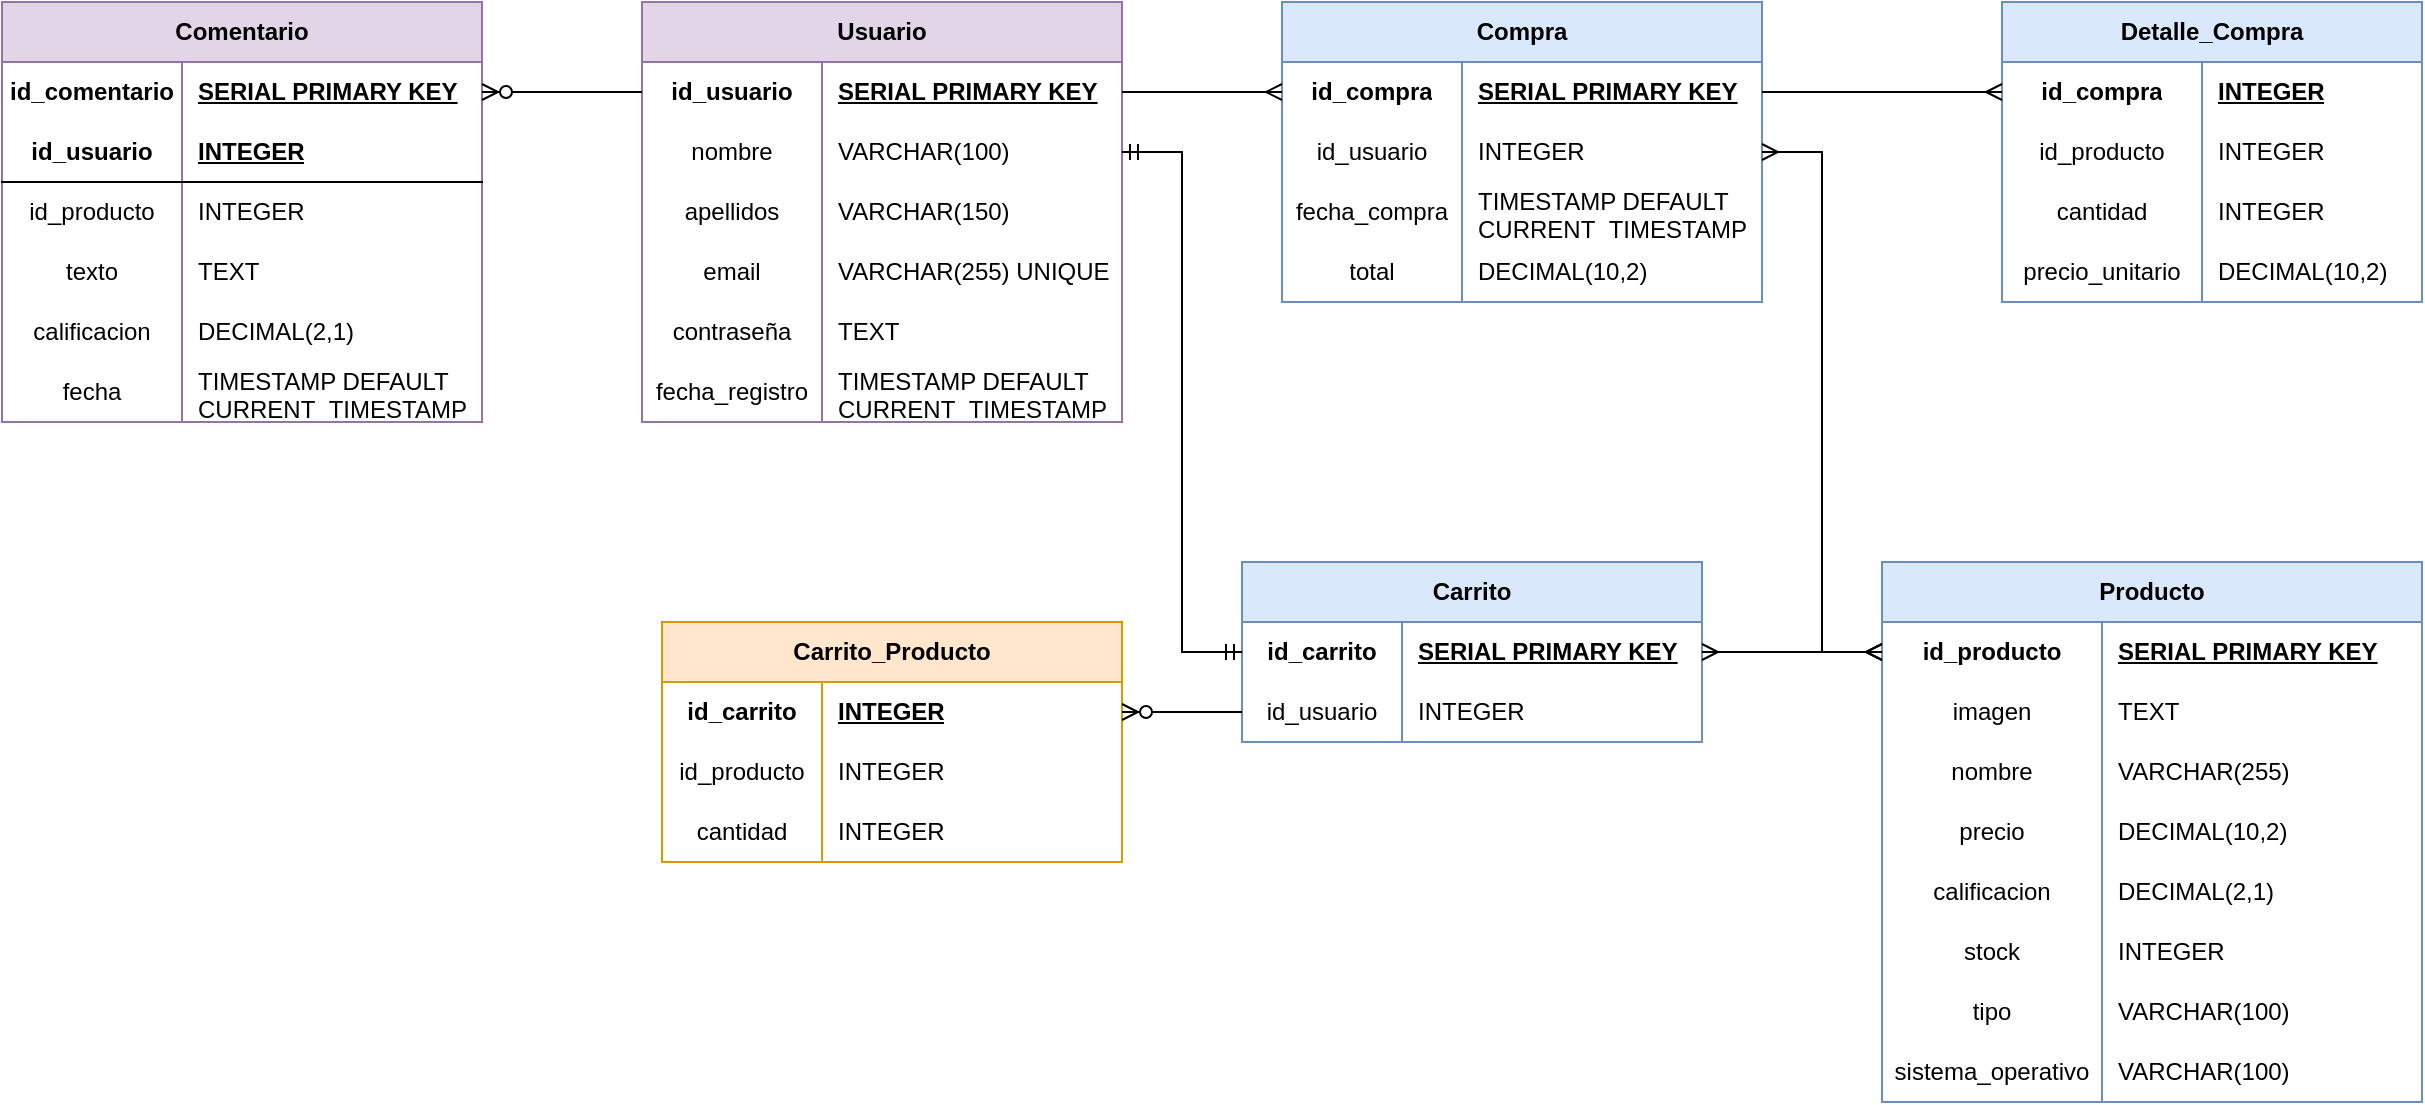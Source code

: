 <mxfile version="26.0.4">
  <diagram name="Page-1" id="rii0Vxc9Ad20BgZEsR-C">
    <mxGraphModel dx="1292" dy="-114" grid="1" gridSize="10" guides="1" tooltips="1" connect="1" arrows="1" fold="1" page="1" pageScale="1" pageWidth="850" pageHeight="1100" math="0" shadow="0">
      <root>
        <mxCell id="0" />
        <mxCell id="1" parent="0" />
        <mxCell id="2xWPoOIvvuBJJP3Ey1CL-105" value="Producto" style="shape=table;startSize=30;container=1;collapsible=1;childLayout=tableLayout;fixedRows=1;rowLines=0;fontStyle=1;align=center;resizeLast=1;html=1;whiteSpace=wrap;fillColor=#dae8fc;strokeColor=#6c8ebf;" vertex="1" parent="1">
          <mxGeometry x="1080" y="1690" width="270" height="270" as="geometry" />
        </mxCell>
        <mxCell id="2xWPoOIvvuBJJP3Ey1CL-106" value="" style="shape=tableRow;horizontal=0;startSize=0;swimlaneHead=0;swimlaneBody=0;fillColor=none;collapsible=0;dropTarget=0;points=[[0,0.5],[1,0.5]];portConstraint=eastwest;top=0;left=0;right=0;bottom=0;html=1;" vertex="1" parent="2xWPoOIvvuBJJP3Ey1CL-105">
          <mxGeometry y="30" width="270" height="30" as="geometry" />
        </mxCell>
        <mxCell id="2xWPoOIvvuBJJP3Ey1CL-107" value="id_producto" style="shape=partialRectangle;connectable=0;fillColor=none;top=0;left=0;bottom=0;right=0;fontStyle=1;overflow=hidden;html=1;whiteSpace=wrap;" vertex="1" parent="2xWPoOIvvuBJJP3Ey1CL-106">
          <mxGeometry width="110" height="30" as="geometry">
            <mxRectangle width="110" height="30" as="alternateBounds" />
          </mxGeometry>
        </mxCell>
        <mxCell id="2xWPoOIvvuBJJP3Ey1CL-108" value="SERIAL PRIMARY KEY" style="shape=partialRectangle;connectable=0;fillColor=none;top=0;left=0;bottom=0;right=0;align=left;spacingLeft=6;fontStyle=5;overflow=hidden;html=1;whiteSpace=wrap;" vertex="1" parent="2xWPoOIvvuBJJP3Ey1CL-106">
          <mxGeometry x="110" width="160" height="30" as="geometry">
            <mxRectangle width="160" height="30" as="alternateBounds" />
          </mxGeometry>
        </mxCell>
        <mxCell id="2xWPoOIvvuBJJP3Ey1CL-112" value="" style="shape=tableRow;horizontal=0;startSize=0;swimlaneHead=0;swimlaneBody=0;fillColor=none;collapsible=0;dropTarget=0;points=[[0,0.5],[1,0.5]];portConstraint=eastwest;top=0;left=0;right=0;bottom=0;html=1;" vertex="1" parent="2xWPoOIvvuBJJP3Ey1CL-105">
          <mxGeometry y="60" width="270" height="30" as="geometry" />
        </mxCell>
        <mxCell id="2xWPoOIvvuBJJP3Ey1CL-113" value="imagen" style="shape=partialRectangle;connectable=0;fillColor=none;top=0;left=0;bottom=0;right=0;editable=1;overflow=hidden;html=1;whiteSpace=wrap;" vertex="1" parent="2xWPoOIvvuBJJP3Ey1CL-112">
          <mxGeometry width="110" height="30" as="geometry">
            <mxRectangle width="110" height="30" as="alternateBounds" />
          </mxGeometry>
        </mxCell>
        <mxCell id="2xWPoOIvvuBJJP3Ey1CL-114" value="TEXT" style="shape=partialRectangle;connectable=0;fillColor=none;top=0;left=0;bottom=0;right=0;align=left;spacingLeft=6;overflow=hidden;html=1;whiteSpace=wrap;" vertex="1" parent="2xWPoOIvvuBJJP3Ey1CL-112">
          <mxGeometry x="110" width="160" height="30" as="geometry">
            <mxRectangle width="160" height="30" as="alternateBounds" />
          </mxGeometry>
        </mxCell>
        <mxCell id="2xWPoOIvvuBJJP3Ey1CL-115" value="" style="shape=tableRow;horizontal=0;startSize=0;swimlaneHead=0;swimlaneBody=0;fillColor=none;collapsible=0;dropTarget=0;points=[[0,0.5],[1,0.5]];portConstraint=eastwest;top=0;left=0;right=0;bottom=0;html=1;" vertex="1" parent="2xWPoOIvvuBJJP3Ey1CL-105">
          <mxGeometry y="90" width="270" height="30" as="geometry" />
        </mxCell>
        <mxCell id="2xWPoOIvvuBJJP3Ey1CL-116" value="nombre" style="shape=partialRectangle;connectable=0;fillColor=none;top=0;left=0;bottom=0;right=0;editable=1;overflow=hidden;html=1;whiteSpace=wrap;" vertex="1" parent="2xWPoOIvvuBJJP3Ey1CL-115">
          <mxGeometry width="110" height="30" as="geometry">
            <mxRectangle width="110" height="30" as="alternateBounds" />
          </mxGeometry>
        </mxCell>
        <mxCell id="2xWPoOIvvuBJJP3Ey1CL-117" value="VARCHAR(255)" style="shape=partialRectangle;connectable=0;fillColor=none;top=0;left=0;bottom=0;right=0;align=left;spacingLeft=6;overflow=hidden;html=1;whiteSpace=wrap;" vertex="1" parent="2xWPoOIvvuBJJP3Ey1CL-115">
          <mxGeometry x="110" width="160" height="30" as="geometry">
            <mxRectangle width="160" height="30" as="alternateBounds" />
          </mxGeometry>
        </mxCell>
        <mxCell id="2xWPoOIvvuBJJP3Ey1CL-118" style="shape=tableRow;horizontal=0;startSize=0;swimlaneHead=0;swimlaneBody=0;fillColor=none;collapsible=0;dropTarget=0;points=[[0,0.5],[1,0.5]];portConstraint=eastwest;top=0;left=0;right=0;bottom=0;html=1;" vertex="1" parent="2xWPoOIvvuBJJP3Ey1CL-105">
          <mxGeometry y="120" width="270" height="30" as="geometry" />
        </mxCell>
        <mxCell id="2xWPoOIvvuBJJP3Ey1CL-119" value="precio" style="shape=partialRectangle;connectable=0;fillColor=none;top=0;left=0;bottom=0;right=0;editable=1;overflow=hidden;html=1;whiteSpace=wrap;" vertex="1" parent="2xWPoOIvvuBJJP3Ey1CL-118">
          <mxGeometry width="110" height="30" as="geometry">
            <mxRectangle width="110" height="30" as="alternateBounds" />
          </mxGeometry>
        </mxCell>
        <mxCell id="2xWPoOIvvuBJJP3Ey1CL-120" value="DECIMAL(10,2)" style="shape=partialRectangle;connectable=0;fillColor=none;top=0;left=0;bottom=0;right=0;align=left;spacingLeft=6;overflow=hidden;html=1;whiteSpace=wrap;" vertex="1" parent="2xWPoOIvvuBJJP3Ey1CL-118">
          <mxGeometry x="110" width="160" height="30" as="geometry">
            <mxRectangle width="160" height="30" as="alternateBounds" />
          </mxGeometry>
        </mxCell>
        <mxCell id="2xWPoOIvvuBJJP3Ey1CL-121" style="shape=tableRow;horizontal=0;startSize=0;swimlaneHead=0;swimlaneBody=0;fillColor=none;collapsible=0;dropTarget=0;points=[[0,0.5],[1,0.5]];portConstraint=eastwest;top=0;left=0;right=0;bottom=0;html=1;" vertex="1" parent="2xWPoOIvvuBJJP3Ey1CL-105">
          <mxGeometry y="150" width="270" height="30" as="geometry" />
        </mxCell>
        <mxCell id="2xWPoOIvvuBJJP3Ey1CL-122" value="calificacion" style="shape=partialRectangle;connectable=0;fillColor=none;top=0;left=0;bottom=0;right=0;editable=1;overflow=hidden;html=1;whiteSpace=wrap;" vertex="1" parent="2xWPoOIvvuBJJP3Ey1CL-121">
          <mxGeometry width="110" height="30" as="geometry">
            <mxRectangle width="110" height="30" as="alternateBounds" />
          </mxGeometry>
        </mxCell>
        <mxCell id="2xWPoOIvvuBJJP3Ey1CL-123" value="DECIMAL(2,1)" style="shape=partialRectangle;connectable=0;fillColor=none;top=0;left=0;bottom=0;right=0;align=left;spacingLeft=6;overflow=hidden;html=1;whiteSpace=wrap;" vertex="1" parent="2xWPoOIvvuBJJP3Ey1CL-121">
          <mxGeometry x="110" width="160" height="30" as="geometry">
            <mxRectangle width="160" height="30" as="alternateBounds" />
          </mxGeometry>
        </mxCell>
        <mxCell id="2xWPoOIvvuBJJP3Ey1CL-124" style="shape=tableRow;horizontal=0;startSize=0;swimlaneHead=0;swimlaneBody=0;fillColor=none;collapsible=0;dropTarget=0;points=[[0,0.5],[1,0.5]];portConstraint=eastwest;top=0;left=0;right=0;bottom=0;html=1;" vertex="1" parent="2xWPoOIvvuBJJP3Ey1CL-105">
          <mxGeometry y="180" width="270" height="30" as="geometry" />
        </mxCell>
        <mxCell id="2xWPoOIvvuBJJP3Ey1CL-125" value="stock" style="shape=partialRectangle;connectable=0;fillColor=none;top=0;left=0;bottom=0;right=0;editable=1;overflow=hidden;html=1;whiteSpace=wrap;" vertex="1" parent="2xWPoOIvvuBJJP3Ey1CL-124">
          <mxGeometry width="110" height="30" as="geometry">
            <mxRectangle width="110" height="30" as="alternateBounds" />
          </mxGeometry>
        </mxCell>
        <mxCell id="2xWPoOIvvuBJJP3Ey1CL-126" value="INTEGER" style="shape=partialRectangle;connectable=0;fillColor=none;top=0;left=0;bottom=0;right=0;align=left;spacingLeft=6;overflow=hidden;html=1;whiteSpace=wrap;" vertex="1" parent="2xWPoOIvvuBJJP3Ey1CL-124">
          <mxGeometry x="110" width="160" height="30" as="geometry">
            <mxRectangle width="160" height="30" as="alternateBounds" />
          </mxGeometry>
        </mxCell>
        <mxCell id="2xWPoOIvvuBJJP3Ey1CL-127" style="shape=tableRow;horizontal=0;startSize=0;swimlaneHead=0;swimlaneBody=0;fillColor=none;collapsible=0;dropTarget=0;points=[[0,0.5],[1,0.5]];portConstraint=eastwest;top=0;left=0;right=0;bottom=0;html=1;" vertex="1" parent="2xWPoOIvvuBJJP3Ey1CL-105">
          <mxGeometry y="210" width="270" height="30" as="geometry" />
        </mxCell>
        <mxCell id="2xWPoOIvvuBJJP3Ey1CL-128" value="tipo" style="shape=partialRectangle;connectable=0;fillColor=none;top=0;left=0;bottom=0;right=0;editable=1;overflow=hidden;html=1;whiteSpace=wrap;" vertex="1" parent="2xWPoOIvvuBJJP3Ey1CL-127">
          <mxGeometry width="110" height="30" as="geometry">
            <mxRectangle width="110" height="30" as="alternateBounds" />
          </mxGeometry>
        </mxCell>
        <mxCell id="2xWPoOIvvuBJJP3Ey1CL-129" value="VARCHAR(100)" style="shape=partialRectangle;connectable=0;fillColor=none;top=0;left=0;bottom=0;right=0;align=left;spacingLeft=6;overflow=hidden;html=1;whiteSpace=wrap;" vertex="1" parent="2xWPoOIvvuBJJP3Ey1CL-127">
          <mxGeometry x="110" width="160" height="30" as="geometry">
            <mxRectangle width="160" height="30" as="alternateBounds" />
          </mxGeometry>
        </mxCell>
        <mxCell id="2xWPoOIvvuBJJP3Ey1CL-130" style="shape=tableRow;horizontal=0;startSize=0;swimlaneHead=0;swimlaneBody=0;fillColor=none;collapsible=0;dropTarget=0;points=[[0,0.5],[1,0.5]];portConstraint=eastwest;top=0;left=0;right=0;bottom=0;html=1;" vertex="1" parent="2xWPoOIvvuBJJP3Ey1CL-105">
          <mxGeometry y="240" width="270" height="30" as="geometry" />
        </mxCell>
        <mxCell id="2xWPoOIvvuBJJP3Ey1CL-131" value="sistema_operativo" style="shape=partialRectangle;connectable=0;fillColor=none;top=0;left=0;bottom=0;right=0;editable=1;overflow=hidden;html=1;whiteSpace=wrap;" vertex="1" parent="2xWPoOIvvuBJJP3Ey1CL-130">
          <mxGeometry width="110" height="30" as="geometry">
            <mxRectangle width="110" height="30" as="alternateBounds" />
          </mxGeometry>
        </mxCell>
        <mxCell id="2xWPoOIvvuBJJP3Ey1CL-132" value="VARCHAR(100)" style="shape=partialRectangle;connectable=0;fillColor=none;top=0;left=0;bottom=0;right=0;align=left;spacingLeft=6;overflow=hidden;html=1;whiteSpace=wrap;" vertex="1" parent="2xWPoOIvvuBJJP3Ey1CL-130">
          <mxGeometry x="110" width="160" height="30" as="geometry">
            <mxRectangle width="160" height="30" as="alternateBounds" />
          </mxGeometry>
        </mxCell>
        <mxCell id="2xWPoOIvvuBJJP3Ey1CL-133" value="Usuario" style="shape=table;startSize=30;container=1;collapsible=1;childLayout=tableLayout;fixedRows=1;rowLines=0;fontStyle=1;align=center;resizeLast=1;html=1;whiteSpace=wrap;fillColor=#e1d5e7;strokeColor=#9673a6;" vertex="1" parent="1">
          <mxGeometry x="460" y="1410" width="240" height="210" as="geometry" />
        </mxCell>
        <mxCell id="2xWPoOIvvuBJJP3Ey1CL-134" value="" style="shape=tableRow;horizontal=0;startSize=0;swimlaneHead=0;swimlaneBody=0;fillColor=none;collapsible=0;dropTarget=0;points=[[0,0.5],[1,0.5]];portConstraint=eastwest;top=0;left=0;right=0;bottom=0;html=1;" vertex="1" parent="2xWPoOIvvuBJJP3Ey1CL-133">
          <mxGeometry y="30" width="240" height="30" as="geometry" />
        </mxCell>
        <mxCell id="2xWPoOIvvuBJJP3Ey1CL-135" value="id_usuario" style="shape=partialRectangle;connectable=0;fillColor=none;top=0;left=0;bottom=0;right=0;fontStyle=1;overflow=hidden;html=1;whiteSpace=wrap;" vertex="1" parent="2xWPoOIvvuBJJP3Ey1CL-134">
          <mxGeometry width="90" height="30" as="geometry">
            <mxRectangle width="90" height="30" as="alternateBounds" />
          </mxGeometry>
        </mxCell>
        <mxCell id="2xWPoOIvvuBJJP3Ey1CL-136" value="SERIAL PRIMARY KEY" style="shape=partialRectangle;connectable=0;fillColor=none;top=0;left=0;bottom=0;right=0;align=left;spacingLeft=6;fontStyle=5;overflow=hidden;html=1;whiteSpace=wrap;" vertex="1" parent="2xWPoOIvvuBJJP3Ey1CL-134">
          <mxGeometry x="90" width="150" height="30" as="geometry">
            <mxRectangle width="150" height="30" as="alternateBounds" />
          </mxGeometry>
        </mxCell>
        <mxCell id="2xWPoOIvvuBJJP3Ey1CL-140" value="" style="shape=tableRow;horizontal=0;startSize=0;swimlaneHead=0;swimlaneBody=0;fillColor=none;collapsible=0;dropTarget=0;points=[[0,0.5],[1,0.5]];portConstraint=eastwest;top=0;left=0;right=0;bottom=0;html=1;" vertex="1" parent="2xWPoOIvvuBJJP3Ey1CL-133">
          <mxGeometry y="60" width="240" height="30" as="geometry" />
        </mxCell>
        <mxCell id="2xWPoOIvvuBJJP3Ey1CL-141" value="nombre" style="shape=partialRectangle;connectable=0;fillColor=none;top=0;left=0;bottom=0;right=0;editable=1;overflow=hidden;html=1;whiteSpace=wrap;" vertex="1" parent="2xWPoOIvvuBJJP3Ey1CL-140">
          <mxGeometry width="90" height="30" as="geometry">
            <mxRectangle width="90" height="30" as="alternateBounds" />
          </mxGeometry>
        </mxCell>
        <mxCell id="2xWPoOIvvuBJJP3Ey1CL-142" value="VARCHAR(100)" style="shape=partialRectangle;connectable=0;fillColor=none;top=0;left=0;bottom=0;right=0;align=left;spacingLeft=6;overflow=hidden;html=1;whiteSpace=wrap;" vertex="1" parent="2xWPoOIvvuBJJP3Ey1CL-140">
          <mxGeometry x="90" width="150" height="30" as="geometry">
            <mxRectangle width="150" height="30" as="alternateBounds" />
          </mxGeometry>
        </mxCell>
        <mxCell id="2xWPoOIvvuBJJP3Ey1CL-143" value="" style="shape=tableRow;horizontal=0;startSize=0;swimlaneHead=0;swimlaneBody=0;fillColor=none;collapsible=0;dropTarget=0;points=[[0,0.5],[1,0.5]];portConstraint=eastwest;top=0;left=0;right=0;bottom=0;html=1;" vertex="1" parent="2xWPoOIvvuBJJP3Ey1CL-133">
          <mxGeometry y="90" width="240" height="30" as="geometry" />
        </mxCell>
        <mxCell id="2xWPoOIvvuBJJP3Ey1CL-144" value="apellidos" style="shape=partialRectangle;connectable=0;fillColor=none;top=0;left=0;bottom=0;right=0;editable=1;overflow=hidden;html=1;whiteSpace=wrap;" vertex="1" parent="2xWPoOIvvuBJJP3Ey1CL-143">
          <mxGeometry width="90" height="30" as="geometry">
            <mxRectangle width="90" height="30" as="alternateBounds" />
          </mxGeometry>
        </mxCell>
        <mxCell id="2xWPoOIvvuBJJP3Ey1CL-145" value="VARCHAR(150)" style="shape=partialRectangle;connectable=0;fillColor=none;top=0;left=0;bottom=0;right=0;align=left;spacingLeft=6;overflow=hidden;html=1;whiteSpace=wrap;" vertex="1" parent="2xWPoOIvvuBJJP3Ey1CL-143">
          <mxGeometry x="90" width="150" height="30" as="geometry">
            <mxRectangle width="150" height="30" as="alternateBounds" />
          </mxGeometry>
        </mxCell>
        <mxCell id="2xWPoOIvvuBJJP3Ey1CL-146" style="shape=tableRow;horizontal=0;startSize=0;swimlaneHead=0;swimlaneBody=0;fillColor=none;collapsible=0;dropTarget=0;points=[[0,0.5],[1,0.5]];portConstraint=eastwest;top=0;left=0;right=0;bottom=0;html=1;" vertex="1" parent="2xWPoOIvvuBJJP3Ey1CL-133">
          <mxGeometry y="120" width="240" height="30" as="geometry" />
        </mxCell>
        <mxCell id="2xWPoOIvvuBJJP3Ey1CL-147" value="email" style="shape=partialRectangle;connectable=0;fillColor=none;top=0;left=0;bottom=0;right=0;editable=1;overflow=hidden;html=1;whiteSpace=wrap;" vertex="1" parent="2xWPoOIvvuBJJP3Ey1CL-146">
          <mxGeometry width="90" height="30" as="geometry">
            <mxRectangle width="90" height="30" as="alternateBounds" />
          </mxGeometry>
        </mxCell>
        <mxCell id="2xWPoOIvvuBJJP3Ey1CL-148" value="VARCHAR(255) UNIQUE" style="shape=partialRectangle;connectable=0;fillColor=none;top=0;left=0;bottom=0;right=0;align=left;spacingLeft=6;overflow=hidden;html=1;whiteSpace=wrap;" vertex="1" parent="2xWPoOIvvuBJJP3Ey1CL-146">
          <mxGeometry x="90" width="150" height="30" as="geometry">
            <mxRectangle width="150" height="30" as="alternateBounds" />
          </mxGeometry>
        </mxCell>
        <mxCell id="2xWPoOIvvuBJJP3Ey1CL-149" style="shape=tableRow;horizontal=0;startSize=0;swimlaneHead=0;swimlaneBody=0;fillColor=none;collapsible=0;dropTarget=0;points=[[0,0.5],[1,0.5]];portConstraint=eastwest;top=0;left=0;right=0;bottom=0;html=1;" vertex="1" parent="2xWPoOIvvuBJJP3Ey1CL-133">
          <mxGeometry y="150" width="240" height="30" as="geometry" />
        </mxCell>
        <mxCell id="2xWPoOIvvuBJJP3Ey1CL-150" value="contraseña" style="shape=partialRectangle;connectable=0;fillColor=none;top=0;left=0;bottom=0;right=0;editable=1;overflow=hidden;html=1;whiteSpace=wrap;" vertex="1" parent="2xWPoOIvvuBJJP3Ey1CL-149">
          <mxGeometry width="90" height="30" as="geometry">
            <mxRectangle width="90" height="30" as="alternateBounds" />
          </mxGeometry>
        </mxCell>
        <mxCell id="2xWPoOIvvuBJJP3Ey1CL-151" value="TEXT" style="shape=partialRectangle;connectable=0;fillColor=none;top=0;left=0;bottom=0;right=0;align=left;spacingLeft=6;overflow=hidden;html=1;whiteSpace=wrap;" vertex="1" parent="2xWPoOIvvuBJJP3Ey1CL-149">
          <mxGeometry x="90" width="150" height="30" as="geometry">
            <mxRectangle width="150" height="30" as="alternateBounds" />
          </mxGeometry>
        </mxCell>
        <mxCell id="2xWPoOIvvuBJJP3Ey1CL-158" style="shape=tableRow;horizontal=0;startSize=0;swimlaneHead=0;swimlaneBody=0;fillColor=none;collapsible=0;dropTarget=0;points=[[0,0.5],[1,0.5]];portConstraint=eastwest;top=0;left=0;right=0;bottom=0;html=1;" vertex="1" parent="2xWPoOIvvuBJJP3Ey1CL-133">
          <mxGeometry y="180" width="240" height="30" as="geometry" />
        </mxCell>
        <mxCell id="2xWPoOIvvuBJJP3Ey1CL-159" value="fecha_registro" style="shape=partialRectangle;connectable=0;fillColor=none;top=0;left=0;bottom=0;right=0;editable=1;overflow=hidden;html=1;whiteSpace=wrap;" vertex="1" parent="2xWPoOIvvuBJJP3Ey1CL-158">
          <mxGeometry width="90" height="30" as="geometry">
            <mxRectangle width="90" height="30" as="alternateBounds" />
          </mxGeometry>
        </mxCell>
        <mxCell id="2xWPoOIvvuBJJP3Ey1CL-160" value="TIMESTAMP DEFAULT CURRENT_TIMESTAMP" style="shape=partialRectangle;connectable=0;fillColor=none;top=0;left=0;bottom=0;right=0;align=left;spacingLeft=6;overflow=hidden;html=1;whiteSpace=wrap;" vertex="1" parent="2xWPoOIvvuBJJP3Ey1CL-158">
          <mxGeometry x="90" width="150" height="30" as="geometry">
            <mxRectangle width="150" height="30" as="alternateBounds" />
          </mxGeometry>
        </mxCell>
        <mxCell id="2xWPoOIvvuBJJP3Ey1CL-161" value="Compra" style="shape=table;startSize=30;container=1;collapsible=1;childLayout=tableLayout;fixedRows=1;rowLines=0;fontStyle=1;align=center;resizeLast=1;html=1;whiteSpace=wrap;fillColor=#dae8fc;strokeColor=#6c8ebf;" vertex="1" parent="1">
          <mxGeometry x="780" y="1410" width="240" height="150" as="geometry" />
        </mxCell>
        <mxCell id="2xWPoOIvvuBJJP3Ey1CL-162" value="" style="shape=tableRow;horizontal=0;startSize=0;swimlaneHead=0;swimlaneBody=0;fillColor=none;collapsible=0;dropTarget=0;points=[[0,0.5],[1,0.5]];portConstraint=eastwest;top=0;left=0;right=0;bottom=0;html=1;" vertex="1" parent="2xWPoOIvvuBJJP3Ey1CL-161">
          <mxGeometry y="30" width="240" height="30" as="geometry" />
        </mxCell>
        <mxCell id="2xWPoOIvvuBJJP3Ey1CL-163" value="id_compra" style="shape=partialRectangle;connectable=0;fillColor=none;top=0;left=0;bottom=0;right=0;fontStyle=1;overflow=hidden;html=1;whiteSpace=wrap;" vertex="1" parent="2xWPoOIvvuBJJP3Ey1CL-162">
          <mxGeometry width="90" height="30" as="geometry">
            <mxRectangle width="90" height="30" as="alternateBounds" />
          </mxGeometry>
        </mxCell>
        <mxCell id="2xWPoOIvvuBJJP3Ey1CL-164" value="SERIAL PRIMARY KEY" style="shape=partialRectangle;connectable=0;fillColor=none;top=0;left=0;bottom=0;right=0;align=left;spacingLeft=6;fontStyle=5;overflow=hidden;html=1;whiteSpace=wrap;" vertex="1" parent="2xWPoOIvvuBJJP3Ey1CL-162">
          <mxGeometry x="90" width="150" height="30" as="geometry">
            <mxRectangle width="150" height="30" as="alternateBounds" />
          </mxGeometry>
        </mxCell>
        <mxCell id="2xWPoOIvvuBJJP3Ey1CL-168" value="" style="shape=tableRow;horizontal=0;startSize=0;swimlaneHead=0;swimlaneBody=0;fillColor=none;collapsible=0;dropTarget=0;points=[[0,0.5],[1,0.5]];portConstraint=eastwest;top=0;left=0;right=0;bottom=0;html=1;" vertex="1" parent="2xWPoOIvvuBJJP3Ey1CL-161">
          <mxGeometry y="60" width="240" height="30" as="geometry" />
        </mxCell>
        <mxCell id="2xWPoOIvvuBJJP3Ey1CL-169" value="id_usuario" style="shape=partialRectangle;connectable=0;fillColor=none;top=0;left=0;bottom=0;right=0;editable=1;overflow=hidden;html=1;whiteSpace=wrap;" vertex="1" parent="2xWPoOIvvuBJJP3Ey1CL-168">
          <mxGeometry width="90" height="30" as="geometry">
            <mxRectangle width="90" height="30" as="alternateBounds" />
          </mxGeometry>
        </mxCell>
        <mxCell id="2xWPoOIvvuBJJP3Ey1CL-170" value="INTEGER" style="shape=partialRectangle;connectable=0;fillColor=none;top=0;left=0;bottom=0;right=0;align=left;spacingLeft=6;overflow=hidden;html=1;whiteSpace=wrap;" vertex="1" parent="2xWPoOIvvuBJJP3Ey1CL-168">
          <mxGeometry x="90" width="150" height="30" as="geometry">
            <mxRectangle width="150" height="30" as="alternateBounds" />
          </mxGeometry>
        </mxCell>
        <mxCell id="2xWPoOIvvuBJJP3Ey1CL-171" value="" style="shape=tableRow;horizontal=0;startSize=0;swimlaneHead=0;swimlaneBody=0;fillColor=none;collapsible=0;dropTarget=0;points=[[0,0.5],[1,0.5]];portConstraint=eastwest;top=0;left=0;right=0;bottom=0;html=1;" vertex="1" parent="2xWPoOIvvuBJJP3Ey1CL-161">
          <mxGeometry y="90" width="240" height="30" as="geometry" />
        </mxCell>
        <mxCell id="2xWPoOIvvuBJJP3Ey1CL-172" value="fecha_compra" style="shape=partialRectangle;connectable=0;fillColor=none;top=0;left=0;bottom=0;right=0;editable=1;overflow=hidden;html=1;whiteSpace=wrap;" vertex="1" parent="2xWPoOIvvuBJJP3Ey1CL-171">
          <mxGeometry width="90" height="30" as="geometry">
            <mxRectangle width="90" height="30" as="alternateBounds" />
          </mxGeometry>
        </mxCell>
        <mxCell id="2xWPoOIvvuBJJP3Ey1CL-173" value="TIMESTAMP DEFAULT CURRENT_TIMESTAMP" style="shape=partialRectangle;connectable=0;fillColor=none;top=0;left=0;bottom=0;right=0;align=left;spacingLeft=6;overflow=hidden;html=1;whiteSpace=wrap;" vertex="1" parent="2xWPoOIvvuBJJP3Ey1CL-171">
          <mxGeometry x="90" width="150" height="30" as="geometry">
            <mxRectangle width="150" height="30" as="alternateBounds" />
          </mxGeometry>
        </mxCell>
        <mxCell id="2xWPoOIvvuBJJP3Ey1CL-174" style="shape=tableRow;horizontal=0;startSize=0;swimlaneHead=0;swimlaneBody=0;fillColor=none;collapsible=0;dropTarget=0;points=[[0,0.5],[1,0.5]];portConstraint=eastwest;top=0;left=0;right=0;bottom=0;html=1;" vertex="1" parent="2xWPoOIvvuBJJP3Ey1CL-161">
          <mxGeometry y="120" width="240" height="30" as="geometry" />
        </mxCell>
        <mxCell id="2xWPoOIvvuBJJP3Ey1CL-175" value="total" style="shape=partialRectangle;connectable=0;fillColor=none;top=0;left=0;bottom=0;right=0;editable=1;overflow=hidden;html=1;whiteSpace=wrap;" vertex="1" parent="2xWPoOIvvuBJJP3Ey1CL-174">
          <mxGeometry width="90" height="30" as="geometry">
            <mxRectangle width="90" height="30" as="alternateBounds" />
          </mxGeometry>
        </mxCell>
        <mxCell id="2xWPoOIvvuBJJP3Ey1CL-176" value="DECIMAL(10,2)" style="shape=partialRectangle;connectable=0;fillColor=none;top=0;left=0;bottom=0;right=0;align=left;spacingLeft=6;overflow=hidden;html=1;whiteSpace=wrap;" vertex="1" parent="2xWPoOIvvuBJJP3Ey1CL-174">
          <mxGeometry x="90" width="150" height="30" as="geometry">
            <mxRectangle width="150" height="30" as="alternateBounds" />
          </mxGeometry>
        </mxCell>
        <mxCell id="2xWPoOIvvuBJJP3Ey1CL-177" value="Carrito" style="shape=table;startSize=30;container=1;collapsible=1;childLayout=tableLayout;fixedRows=1;rowLines=0;fontStyle=1;align=center;resizeLast=1;html=1;whiteSpace=wrap;fillColor=#dae8fc;strokeColor=#6c8ebf;" vertex="1" parent="1">
          <mxGeometry x="760" y="1690" width="230" height="90" as="geometry" />
        </mxCell>
        <mxCell id="2xWPoOIvvuBJJP3Ey1CL-178" value="" style="shape=tableRow;horizontal=0;startSize=0;swimlaneHead=0;swimlaneBody=0;fillColor=none;collapsible=0;dropTarget=0;points=[[0,0.5],[1,0.5]];portConstraint=eastwest;top=0;left=0;right=0;bottom=0;html=1;" vertex="1" parent="2xWPoOIvvuBJJP3Ey1CL-177">
          <mxGeometry y="30" width="230" height="30" as="geometry" />
        </mxCell>
        <mxCell id="2xWPoOIvvuBJJP3Ey1CL-179" value="id_carrito" style="shape=partialRectangle;connectable=0;fillColor=none;top=0;left=0;bottom=0;right=0;fontStyle=1;overflow=hidden;html=1;whiteSpace=wrap;" vertex="1" parent="2xWPoOIvvuBJJP3Ey1CL-178">
          <mxGeometry width="80" height="30" as="geometry">
            <mxRectangle width="80" height="30" as="alternateBounds" />
          </mxGeometry>
        </mxCell>
        <mxCell id="2xWPoOIvvuBJJP3Ey1CL-180" value="SERIAL PRIMARY KEY" style="shape=partialRectangle;connectable=0;fillColor=none;top=0;left=0;bottom=0;right=0;align=left;spacingLeft=6;fontStyle=5;overflow=hidden;html=1;whiteSpace=wrap;" vertex="1" parent="2xWPoOIvvuBJJP3Ey1CL-178">
          <mxGeometry x="80" width="150" height="30" as="geometry">
            <mxRectangle width="150" height="30" as="alternateBounds" />
          </mxGeometry>
        </mxCell>
        <mxCell id="2xWPoOIvvuBJJP3Ey1CL-184" value="" style="shape=tableRow;horizontal=0;startSize=0;swimlaneHead=0;swimlaneBody=0;fillColor=none;collapsible=0;dropTarget=0;points=[[0,0.5],[1,0.5]];portConstraint=eastwest;top=0;left=0;right=0;bottom=0;html=1;" vertex="1" parent="2xWPoOIvvuBJJP3Ey1CL-177">
          <mxGeometry y="60" width="230" height="30" as="geometry" />
        </mxCell>
        <mxCell id="2xWPoOIvvuBJJP3Ey1CL-185" value="id_usuario" style="shape=partialRectangle;connectable=0;fillColor=none;top=0;left=0;bottom=0;right=0;editable=1;overflow=hidden;html=1;whiteSpace=wrap;" vertex="1" parent="2xWPoOIvvuBJJP3Ey1CL-184">
          <mxGeometry width="80" height="30" as="geometry">
            <mxRectangle width="80" height="30" as="alternateBounds" />
          </mxGeometry>
        </mxCell>
        <mxCell id="2xWPoOIvvuBJJP3Ey1CL-186" value="INTEGER" style="shape=partialRectangle;connectable=0;fillColor=none;top=0;left=0;bottom=0;right=0;align=left;spacingLeft=6;overflow=hidden;html=1;whiteSpace=wrap;" vertex="1" parent="2xWPoOIvvuBJJP3Ey1CL-184">
          <mxGeometry x="80" width="150" height="30" as="geometry">
            <mxRectangle width="150" height="30" as="alternateBounds" />
          </mxGeometry>
        </mxCell>
        <mxCell id="2xWPoOIvvuBJJP3Ey1CL-190" value="Carrito_Producto" style="shape=table;startSize=30;container=1;collapsible=1;childLayout=tableLayout;fixedRows=1;rowLines=0;fontStyle=1;align=center;resizeLast=1;html=1;whiteSpace=wrap;fillColor=#ffe6cc;strokeColor=#d79b00;" vertex="1" parent="1">
          <mxGeometry x="470" y="1720" width="230" height="120" as="geometry" />
        </mxCell>
        <mxCell id="2xWPoOIvvuBJJP3Ey1CL-191" value="" style="shape=tableRow;horizontal=0;startSize=0;swimlaneHead=0;swimlaneBody=0;fillColor=none;collapsible=0;dropTarget=0;points=[[0,0.5],[1,0.5]];portConstraint=eastwest;top=0;left=0;right=0;bottom=0;html=1;" vertex="1" parent="2xWPoOIvvuBJJP3Ey1CL-190">
          <mxGeometry y="30" width="230" height="30" as="geometry" />
        </mxCell>
        <mxCell id="2xWPoOIvvuBJJP3Ey1CL-192" value="id_carrito" style="shape=partialRectangle;connectable=0;fillColor=none;top=0;left=0;bottom=0;right=0;fontStyle=1;overflow=hidden;html=1;whiteSpace=wrap;" vertex="1" parent="2xWPoOIvvuBJJP3Ey1CL-191">
          <mxGeometry width="80" height="30" as="geometry">
            <mxRectangle width="80" height="30" as="alternateBounds" />
          </mxGeometry>
        </mxCell>
        <mxCell id="2xWPoOIvvuBJJP3Ey1CL-193" value="INTEGER" style="shape=partialRectangle;connectable=0;fillColor=none;top=0;left=0;bottom=0;right=0;align=left;spacingLeft=6;fontStyle=5;overflow=hidden;html=1;whiteSpace=wrap;" vertex="1" parent="2xWPoOIvvuBJJP3Ey1CL-191">
          <mxGeometry x="80" width="150" height="30" as="geometry">
            <mxRectangle width="150" height="30" as="alternateBounds" />
          </mxGeometry>
        </mxCell>
        <mxCell id="2xWPoOIvvuBJJP3Ey1CL-194" value="" style="shape=tableRow;horizontal=0;startSize=0;swimlaneHead=0;swimlaneBody=0;fillColor=none;collapsible=0;dropTarget=0;points=[[0,0.5],[1,0.5]];portConstraint=eastwest;top=0;left=0;right=0;bottom=0;html=1;" vertex="1" parent="2xWPoOIvvuBJJP3Ey1CL-190">
          <mxGeometry y="60" width="230" height="30" as="geometry" />
        </mxCell>
        <mxCell id="2xWPoOIvvuBJJP3Ey1CL-195" value="id_producto" style="shape=partialRectangle;connectable=0;fillColor=none;top=0;left=0;bottom=0;right=0;editable=1;overflow=hidden;html=1;whiteSpace=wrap;" vertex="1" parent="2xWPoOIvvuBJJP3Ey1CL-194">
          <mxGeometry width="80" height="30" as="geometry">
            <mxRectangle width="80" height="30" as="alternateBounds" />
          </mxGeometry>
        </mxCell>
        <mxCell id="2xWPoOIvvuBJJP3Ey1CL-196" value="INTEGER" style="shape=partialRectangle;connectable=0;fillColor=none;top=0;left=0;bottom=0;right=0;align=left;spacingLeft=6;overflow=hidden;html=1;whiteSpace=wrap;" vertex="1" parent="2xWPoOIvvuBJJP3Ey1CL-194">
          <mxGeometry x="80" width="150" height="30" as="geometry">
            <mxRectangle width="150" height="30" as="alternateBounds" />
          </mxGeometry>
        </mxCell>
        <mxCell id="2xWPoOIvvuBJJP3Ey1CL-197" style="shape=tableRow;horizontal=0;startSize=0;swimlaneHead=0;swimlaneBody=0;fillColor=none;collapsible=0;dropTarget=0;points=[[0,0.5],[1,0.5]];portConstraint=eastwest;top=0;left=0;right=0;bottom=0;html=1;" vertex="1" parent="2xWPoOIvvuBJJP3Ey1CL-190">
          <mxGeometry y="90" width="230" height="30" as="geometry" />
        </mxCell>
        <mxCell id="2xWPoOIvvuBJJP3Ey1CL-198" value="cantidad" style="shape=partialRectangle;connectable=0;fillColor=none;top=0;left=0;bottom=0;right=0;editable=1;overflow=hidden;html=1;whiteSpace=wrap;" vertex="1" parent="2xWPoOIvvuBJJP3Ey1CL-197">
          <mxGeometry width="80" height="30" as="geometry">
            <mxRectangle width="80" height="30" as="alternateBounds" />
          </mxGeometry>
        </mxCell>
        <mxCell id="2xWPoOIvvuBJJP3Ey1CL-199" value="INTEGER" style="shape=partialRectangle;connectable=0;fillColor=none;top=0;left=0;bottom=0;right=0;align=left;spacingLeft=6;overflow=hidden;html=1;whiteSpace=wrap;" vertex="1" parent="2xWPoOIvvuBJJP3Ey1CL-197">
          <mxGeometry x="80" width="150" height="30" as="geometry">
            <mxRectangle width="150" height="30" as="alternateBounds" />
          </mxGeometry>
        </mxCell>
        <mxCell id="2xWPoOIvvuBJJP3Ey1CL-201" value="Detalle_Compra" style="shape=table;startSize=30;container=1;collapsible=1;childLayout=tableLayout;fixedRows=1;rowLines=0;fontStyle=1;align=center;resizeLast=1;html=1;whiteSpace=wrap;fillColor=#dae8fc;strokeColor=#6c8ebf;" vertex="1" parent="1">
          <mxGeometry x="1140" y="1410" width="210" height="150" as="geometry" />
        </mxCell>
        <mxCell id="2xWPoOIvvuBJJP3Ey1CL-202" value="" style="shape=tableRow;horizontal=0;startSize=0;swimlaneHead=0;swimlaneBody=0;fillColor=none;collapsible=0;dropTarget=0;points=[[0,0.5],[1,0.5]];portConstraint=eastwest;top=0;left=0;right=0;bottom=0;html=1;" vertex="1" parent="2xWPoOIvvuBJJP3Ey1CL-201">
          <mxGeometry y="30" width="210" height="30" as="geometry" />
        </mxCell>
        <mxCell id="2xWPoOIvvuBJJP3Ey1CL-203" value="id_compra" style="shape=partialRectangle;connectable=0;fillColor=none;top=0;left=0;bottom=0;right=0;fontStyle=1;overflow=hidden;html=1;whiteSpace=wrap;" vertex="1" parent="2xWPoOIvvuBJJP3Ey1CL-202">
          <mxGeometry width="100" height="30" as="geometry">
            <mxRectangle width="100" height="30" as="alternateBounds" />
          </mxGeometry>
        </mxCell>
        <mxCell id="2xWPoOIvvuBJJP3Ey1CL-204" value="INTEGER" style="shape=partialRectangle;connectable=0;fillColor=none;top=0;left=0;bottom=0;right=0;align=left;spacingLeft=6;fontStyle=5;overflow=hidden;html=1;whiteSpace=wrap;" vertex="1" parent="2xWPoOIvvuBJJP3Ey1CL-202">
          <mxGeometry x="100" width="110" height="30" as="geometry">
            <mxRectangle width="110" height="30" as="alternateBounds" />
          </mxGeometry>
        </mxCell>
        <mxCell id="2xWPoOIvvuBJJP3Ey1CL-208" value="" style="shape=tableRow;horizontal=0;startSize=0;swimlaneHead=0;swimlaneBody=0;fillColor=none;collapsible=0;dropTarget=0;points=[[0,0.5],[1,0.5]];portConstraint=eastwest;top=0;left=0;right=0;bottom=0;html=1;" vertex="1" parent="2xWPoOIvvuBJJP3Ey1CL-201">
          <mxGeometry y="60" width="210" height="30" as="geometry" />
        </mxCell>
        <mxCell id="2xWPoOIvvuBJJP3Ey1CL-209" value="id_producto" style="shape=partialRectangle;connectable=0;fillColor=none;top=0;left=0;bottom=0;right=0;editable=1;overflow=hidden;html=1;whiteSpace=wrap;" vertex="1" parent="2xWPoOIvvuBJJP3Ey1CL-208">
          <mxGeometry width="100" height="30" as="geometry">
            <mxRectangle width="100" height="30" as="alternateBounds" />
          </mxGeometry>
        </mxCell>
        <mxCell id="2xWPoOIvvuBJJP3Ey1CL-210" value="INTEGER" style="shape=partialRectangle;connectable=0;fillColor=none;top=0;left=0;bottom=0;right=0;align=left;spacingLeft=6;overflow=hidden;html=1;whiteSpace=wrap;" vertex="1" parent="2xWPoOIvvuBJJP3Ey1CL-208">
          <mxGeometry x="100" width="110" height="30" as="geometry">
            <mxRectangle width="110" height="30" as="alternateBounds" />
          </mxGeometry>
        </mxCell>
        <mxCell id="2xWPoOIvvuBJJP3Ey1CL-211" value="" style="shape=tableRow;horizontal=0;startSize=0;swimlaneHead=0;swimlaneBody=0;fillColor=none;collapsible=0;dropTarget=0;points=[[0,0.5],[1,0.5]];portConstraint=eastwest;top=0;left=0;right=0;bottom=0;html=1;" vertex="1" parent="2xWPoOIvvuBJJP3Ey1CL-201">
          <mxGeometry y="90" width="210" height="30" as="geometry" />
        </mxCell>
        <mxCell id="2xWPoOIvvuBJJP3Ey1CL-212" value="cantidad" style="shape=partialRectangle;connectable=0;fillColor=none;top=0;left=0;bottom=0;right=0;editable=1;overflow=hidden;html=1;whiteSpace=wrap;" vertex="1" parent="2xWPoOIvvuBJJP3Ey1CL-211">
          <mxGeometry width="100" height="30" as="geometry">
            <mxRectangle width="100" height="30" as="alternateBounds" />
          </mxGeometry>
        </mxCell>
        <mxCell id="2xWPoOIvvuBJJP3Ey1CL-213" value="INTEGER" style="shape=partialRectangle;connectable=0;fillColor=none;top=0;left=0;bottom=0;right=0;align=left;spacingLeft=6;overflow=hidden;html=1;whiteSpace=wrap;" vertex="1" parent="2xWPoOIvvuBJJP3Ey1CL-211">
          <mxGeometry x="100" width="110" height="30" as="geometry">
            <mxRectangle width="110" height="30" as="alternateBounds" />
          </mxGeometry>
        </mxCell>
        <mxCell id="2xWPoOIvvuBJJP3Ey1CL-214" style="shape=tableRow;horizontal=0;startSize=0;swimlaneHead=0;swimlaneBody=0;fillColor=none;collapsible=0;dropTarget=0;points=[[0,0.5],[1,0.5]];portConstraint=eastwest;top=0;left=0;right=0;bottom=0;html=1;" vertex="1" parent="2xWPoOIvvuBJJP3Ey1CL-201">
          <mxGeometry y="120" width="210" height="30" as="geometry" />
        </mxCell>
        <mxCell id="2xWPoOIvvuBJJP3Ey1CL-215" value="precio_unitario" style="shape=partialRectangle;connectable=0;fillColor=none;top=0;left=0;bottom=0;right=0;editable=1;overflow=hidden;html=1;whiteSpace=wrap;" vertex="1" parent="2xWPoOIvvuBJJP3Ey1CL-214">
          <mxGeometry width="100" height="30" as="geometry">
            <mxRectangle width="100" height="30" as="alternateBounds" />
          </mxGeometry>
        </mxCell>
        <mxCell id="2xWPoOIvvuBJJP3Ey1CL-216" value="DECIMAL(10,2)" style="shape=partialRectangle;connectable=0;fillColor=none;top=0;left=0;bottom=0;right=0;align=left;spacingLeft=6;overflow=hidden;html=1;whiteSpace=wrap;" vertex="1" parent="2xWPoOIvvuBJJP3Ey1CL-214">
          <mxGeometry x="100" width="110" height="30" as="geometry">
            <mxRectangle width="110" height="30" as="alternateBounds" />
          </mxGeometry>
        </mxCell>
        <mxCell id="2xWPoOIvvuBJJP3Ey1CL-217" value="Comentario" style="shape=table;startSize=30;container=1;collapsible=1;childLayout=tableLayout;fixedRows=1;rowLines=0;fontStyle=1;align=center;resizeLast=1;html=1;whiteSpace=wrap;fillColor=#e1d5e7;strokeColor=#9673a6;" vertex="1" parent="1">
          <mxGeometry x="140" y="1410" width="240" height="210" as="geometry" />
        </mxCell>
        <mxCell id="2xWPoOIvvuBJJP3Ey1CL-218" value="" style="shape=tableRow;horizontal=0;startSize=0;swimlaneHead=0;swimlaneBody=0;fillColor=none;collapsible=0;dropTarget=0;points=[[0,0.5],[1,0.5]];portConstraint=eastwest;top=0;left=0;right=0;bottom=0;html=1;" vertex="1" parent="2xWPoOIvvuBJJP3Ey1CL-217">
          <mxGeometry y="30" width="240" height="30" as="geometry" />
        </mxCell>
        <mxCell id="2xWPoOIvvuBJJP3Ey1CL-219" value="id_comentario" style="shape=partialRectangle;connectable=0;fillColor=none;top=0;left=0;bottom=0;right=0;fontStyle=1;overflow=hidden;html=1;whiteSpace=wrap;" vertex="1" parent="2xWPoOIvvuBJJP3Ey1CL-218">
          <mxGeometry width="90" height="30" as="geometry">
            <mxRectangle width="90" height="30" as="alternateBounds" />
          </mxGeometry>
        </mxCell>
        <mxCell id="2xWPoOIvvuBJJP3Ey1CL-220" value="SERIAL PRIMARY KEY" style="shape=partialRectangle;connectable=0;fillColor=none;top=0;left=0;bottom=0;right=0;align=left;spacingLeft=6;fontStyle=5;overflow=hidden;html=1;whiteSpace=wrap;" vertex="1" parent="2xWPoOIvvuBJJP3Ey1CL-218">
          <mxGeometry x="90" width="150" height="30" as="geometry">
            <mxRectangle width="150" height="30" as="alternateBounds" />
          </mxGeometry>
        </mxCell>
        <mxCell id="2xWPoOIvvuBJJP3Ey1CL-221" value="" style="shape=tableRow;horizontal=0;startSize=0;swimlaneHead=0;swimlaneBody=0;fillColor=none;collapsible=0;dropTarget=0;points=[[0,0.5],[1,0.5]];portConstraint=eastwest;top=0;left=0;right=0;bottom=1;html=1;" vertex="1" parent="2xWPoOIvvuBJJP3Ey1CL-217">
          <mxGeometry y="60" width="240" height="30" as="geometry" />
        </mxCell>
        <mxCell id="2xWPoOIvvuBJJP3Ey1CL-222" value="id_usuario" style="shape=partialRectangle;connectable=0;fillColor=none;top=0;left=0;bottom=0;right=0;fontStyle=1;overflow=hidden;html=1;whiteSpace=wrap;" vertex="1" parent="2xWPoOIvvuBJJP3Ey1CL-221">
          <mxGeometry width="90" height="30" as="geometry">
            <mxRectangle width="90" height="30" as="alternateBounds" />
          </mxGeometry>
        </mxCell>
        <mxCell id="2xWPoOIvvuBJJP3Ey1CL-223" value="INTEGER" style="shape=partialRectangle;connectable=0;fillColor=none;top=0;left=0;bottom=0;right=0;align=left;spacingLeft=6;fontStyle=5;overflow=hidden;html=1;whiteSpace=wrap;" vertex="1" parent="2xWPoOIvvuBJJP3Ey1CL-221">
          <mxGeometry x="90" width="150" height="30" as="geometry">
            <mxRectangle width="150" height="30" as="alternateBounds" />
          </mxGeometry>
        </mxCell>
        <mxCell id="2xWPoOIvvuBJJP3Ey1CL-224" value="" style="shape=tableRow;horizontal=0;startSize=0;swimlaneHead=0;swimlaneBody=0;fillColor=none;collapsible=0;dropTarget=0;points=[[0,0.5],[1,0.5]];portConstraint=eastwest;top=0;left=0;right=0;bottom=0;html=1;" vertex="1" parent="2xWPoOIvvuBJJP3Ey1CL-217">
          <mxGeometry y="90" width="240" height="30" as="geometry" />
        </mxCell>
        <mxCell id="2xWPoOIvvuBJJP3Ey1CL-225" value="id_producto" style="shape=partialRectangle;connectable=0;fillColor=none;top=0;left=0;bottom=0;right=0;editable=1;overflow=hidden;html=1;whiteSpace=wrap;" vertex="1" parent="2xWPoOIvvuBJJP3Ey1CL-224">
          <mxGeometry width="90" height="30" as="geometry">
            <mxRectangle width="90" height="30" as="alternateBounds" />
          </mxGeometry>
        </mxCell>
        <mxCell id="2xWPoOIvvuBJJP3Ey1CL-226" value="INTEGER" style="shape=partialRectangle;connectable=0;fillColor=none;top=0;left=0;bottom=0;right=0;align=left;spacingLeft=6;overflow=hidden;html=1;whiteSpace=wrap;" vertex="1" parent="2xWPoOIvvuBJJP3Ey1CL-224">
          <mxGeometry x="90" width="150" height="30" as="geometry">
            <mxRectangle width="150" height="30" as="alternateBounds" />
          </mxGeometry>
        </mxCell>
        <mxCell id="2xWPoOIvvuBJJP3Ey1CL-227" value="" style="shape=tableRow;horizontal=0;startSize=0;swimlaneHead=0;swimlaneBody=0;fillColor=none;collapsible=0;dropTarget=0;points=[[0,0.5],[1,0.5]];portConstraint=eastwest;top=0;left=0;right=0;bottom=0;html=1;" vertex="1" parent="2xWPoOIvvuBJJP3Ey1CL-217">
          <mxGeometry y="120" width="240" height="30" as="geometry" />
        </mxCell>
        <mxCell id="2xWPoOIvvuBJJP3Ey1CL-228" value="texto" style="shape=partialRectangle;connectable=0;fillColor=none;top=0;left=0;bottom=0;right=0;editable=1;overflow=hidden;html=1;whiteSpace=wrap;" vertex="1" parent="2xWPoOIvvuBJJP3Ey1CL-227">
          <mxGeometry width="90" height="30" as="geometry">
            <mxRectangle width="90" height="30" as="alternateBounds" />
          </mxGeometry>
        </mxCell>
        <mxCell id="2xWPoOIvvuBJJP3Ey1CL-229" value="TEXT" style="shape=partialRectangle;connectable=0;fillColor=none;top=0;left=0;bottom=0;right=0;align=left;spacingLeft=6;overflow=hidden;html=1;whiteSpace=wrap;" vertex="1" parent="2xWPoOIvvuBJJP3Ey1CL-227">
          <mxGeometry x="90" width="150" height="30" as="geometry">
            <mxRectangle width="150" height="30" as="alternateBounds" />
          </mxGeometry>
        </mxCell>
        <mxCell id="2xWPoOIvvuBJJP3Ey1CL-233" style="shape=tableRow;horizontal=0;startSize=0;swimlaneHead=0;swimlaneBody=0;fillColor=none;collapsible=0;dropTarget=0;points=[[0,0.5],[1,0.5]];portConstraint=eastwest;top=0;left=0;right=0;bottom=0;html=1;" vertex="1" parent="2xWPoOIvvuBJJP3Ey1CL-217">
          <mxGeometry y="150" width="240" height="30" as="geometry" />
        </mxCell>
        <mxCell id="2xWPoOIvvuBJJP3Ey1CL-234" value="calificacion" style="shape=partialRectangle;connectable=0;fillColor=none;top=0;left=0;bottom=0;right=0;editable=1;overflow=hidden;html=1;whiteSpace=wrap;" vertex="1" parent="2xWPoOIvvuBJJP3Ey1CL-233">
          <mxGeometry width="90" height="30" as="geometry">
            <mxRectangle width="90" height="30" as="alternateBounds" />
          </mxGeometry>
        </mxCell>
        <mxCell id="2xWPoOIvvuBJJP3Ey1CL-235" value="DECIMAL(2,1)" style="shape=partialRectangle;connectable=0;fillColor=none;top=0;left=0;bottom=0;right=0;align=left;spacingLeft=6;overflow=hidden;html=1;whiteSpace=wrap;" vertex="1" parent="2xWPoOIvvuBJJP3Ey1CL-233">
          <mxGeometry x="90" width="150" height="30" as="geometry">
            <mxRectangle width="150" height="30" as="alternateBounds" />
          </mxGeometry>
        </mxCell>
        <mxCell id="2xWPoOIvvuBJJP3Ey1CL-230" style="shape=tableRow;horizontal=0;startSize=0;swimlaneHead=0;swimlaneBody=0;fillColor=none;collapsible=0;dropTarget=0;points=[[0,0.5],[1,0.5]];portConstraint=eastwest;top=0;left=0;right=0;bottom=0;html=1;" vertex="1" parent="2xWPoOIvvuBJJP3Ey1CL-217">
          <mxGeometry y="180" width="240" height="30" as="geometry" />
        </mxCell>
        <mxCell id="2xWPoOIvvuBJJP3Ey1CL-231" value="fecha" style="shape=partialRectangle;connectable=0;fillColor=none;top=0;left=0;bottom=0;right=0;editable=1;overflow=hidden;html=1;whiteSpace=wrap;" vertex="1" parent="2xWPoOIvvuBJJP3Ey1CL-230">
          <mxGeometry width="90" height="30" as="geometry">
            <mxRectangle width="90" height="30" as="alternateBounds" />
          </mxGeometry>
        </mxCell>
        <mxCell id="2xWPoOIvvuBJJP3Ey1CL-232" value="TIMESTAMP DEFAULT CURRENT_TIMESTAMP" style="shape=partialRectangle;connectable=0;fillColor=none;top=0;left=0;bottom=0;right=0;align=left;spacingLeft=6;overflow=hidden;html=1;whiteSpace=wrap;" vertex="1" parent="2xWPoOIvvuBJJP3Ey1CL-230">
          <mxGeometry x="90" width="150" height="30" as="geometry">
            <mxRectangle width="150" height="30" as="alternateBounds" />
          </mxGeometry>
        </mxCell>
        <mxCell id="2xWPoOIvvuBJJP3Ey1CL-236" value="" style="edgeStyle=entityRelationEdgeStyle;fontSize=12;html=1;endArrow=ERmany;rounded=0;exitX=1;exitY=0.5;exitDx=0;exitDy=0;entryX=0;entryY=0.5;entryDx=0;entryDy=0;" edge="1" parent="1" source="2xWPoOIvvuBJJP3Ey1CL-134" target="2xWPoOIvvuBJJP3Ey1CL-162">
          <mxGeometry width="100" height="100" relative="1" as="geometry">
            <mxPoint x="850" y="1870" as="sourcePoint" />
            <mxPoint x="950" y="1770" as="targetPoint" />
          </mxGeometry>
        </mxCell>
        <mxCell id="2xWPoOIvvuBJJP3Ey1CL-238" value="" style="edgeStyle=entityRelationEdgeStyle;fontSize=12;html=1;endArrow=ERmandOne;startArrow=ERmandOne;rounded=0;exitX=1;exitY=0.5;exitDx=0;exitDy=0;entryX=0;entryY=0.5;entryDx=0;entryDy=0;" edge="1" parent="1" source="2xWPoOIvvuBJJP3Ey1CL-140" target="2xWPoOIvvuBJJP3Ey1CL-178">
          <mxGeometry width="100" height="100" relative="1" as="geometry">
            <mxPoint x="850" y="1770" as="sourcePoint" />
            <mxPoint x="950" y="1670" as="targetPoint" />
          </mxGeometry>
        </mxCell>
        <mxCell id="2xWPoOIvvuBJJP3Ey1CL-239" value="" style="edgeStyle=entityRelationEdgeStyle;fontSize=12;html=1;endArrow=ERmany;startArrow=ERmany;rounded=0;entryX=0;entryY=0.5;entryDx=0;entryDy=0;exitX=1;exitY=0.5;exitDx=0;exitDy=0;" edge="1" parent="1" source="2xWPoOIvvuBJJP3Ey1CL-178" target="2xWPoOIvvuBJJP3Ey1CL-106">
          <mxGeometry width="100" height="100" relative="1" as="geometry">
            <mxPoint x="1150" y="1670" as="sourcePoint" />
            <mxPoint x="1150" y="1770" as="targetPoint" />
          </mxGeometry>
        </mxCell>
        <mxCell id="2xWPoOIvvuBJJP3Ey1CL-240" value="" style="edgeStyle=entityRelationEdgeStyle;fontSize=12;html=1;endArrow=ERmany;startArrow=ERmany;rounded=0;entryX=0;entryY=0.5;entryDx=0;entryDy=0;exitX=1;exitY=0.5;exitDx=0;exitDy=0;" edge="1" parent="1" source="2xWPoOIvvuBJJP3Ey1CL-168" target="2xWPoOIvvuBJJP3Ey1CL-106">
          <mxGeometry width="100" height="100" relative="1" as="geometry">
            <mxPoint x="1150" y="1675" as="sourcePoint" />
            <mxPoint x="1300" y="1675" as="targetPoint" />
          </mxGeometry>
        </mxCell>
        <mxCell id="2xWPoOIvvuBJJP3Ey1CL-242" value="" style="edgeStyle=entityRelationEdgeStyle;fontSize=12;html=1;endArrow=ERmany;rounded=0;exitX=1;exitY=0.5;exitDx=0;exitDy=0;entryX=0;entryY=0.5;entryDx=0;entryDy=0;" edge="1" parent="1" source="2xWPoOIvvuBJJP3Ey1CL-162" target="2xWPoOIvvuBJJP3Ey1CL-202">
          <mxGeometry width="100" height="100" relative="1" as="geometry">
            <mxPoint x="1005" y="1350" as="sourcePoint" />
            <mxPoint x="1215" y="1350" as="targetPoint" />
          </mxGeometry>
        </mxCell>
        <mxCell id="2xWPoOIvvuBJJP3Ey1CL-243" value="" style="edgeStyle=entityRelationEdgeStyle;fontSize=12;html=1;endArrow=ERzeroToMany;endFill=1;rounded=0;exitX=0;exitY=0.5;exitDx=0;exitDy=0;entryX=1;entryY=0.5;entryDx=0;entryDy=0;" edge="1" parent="1" source="2xWPoOIvvuBJJP3Ey1CL-184" target="2xWPoOIvvuBJJP3Ey1CL-191">
          <mxGeometry width="100" height="100" relative="1" as="geometry">
            <mxPoint x="880" y="1750" as="sourcePoint" />
            <mxPoint x="980" y="1650" as="targetPoint" />
          </mxGeometry>
        </mxCell>
        <mxCell id="2xWPoOIvvuBJJP3Ey1CL-244" value="" style="edgeStyle=entityRelationEdgeStyle;fontSize=12;html=1;endArrow=ERzeroToMany;endFill=1;rounded=0;entryX=1;entryY=0.5;entryDx=0;entryDy=0;exitX=0;exitY=0.5;exitDx=0;exitDy=0;" edge="1" parent="1" source="2xWPoOIvvuBJJP3Ey1CL-134" target="2xWPoOIvvuBJJP3Ey1CL-218">
          <mxGeometry width="100" height="100" relative="1" as="geometry">
            <mxPoint x="380" y="1734.41" as="sourcePoint" />
            <mxPoint x="470" y="1734.41" as="targetPoint" />
            <Array as="points">
              <mxPoint x="400" y="1710" />
              <mxPoint x="630" y="1505.41" />
              <mxPoint x="510" y="1755.41" />
              <mxPoint x="630" y="1495.41" />
              <mxPoint x="510" y="1795.41" />
            </Array>
          </mxGeometry>
        </mxCell>
      </root>
    </mxGraphModel>
  </diagram>
</mxfile>
